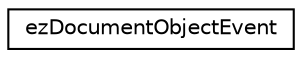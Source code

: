 digraph "Graphical Class Hierarchy"
{
 // LATEX_PDF_SIZE
  edge [fontname="Helvetica",fontsize="10",labelfontname="Helvetica",labelfontsize="10"];
  node [fontname="Helvetica",fontsize="10",shape=record];
  rankdir="LR";
  Node0 [label="ezDocumentObjectEvent",height=0.2,width=0.4,color="black", fillcolor="white", style="filled",URL="$d7/de2/structez_document_object_event.htm",tooltip=" "];
}

